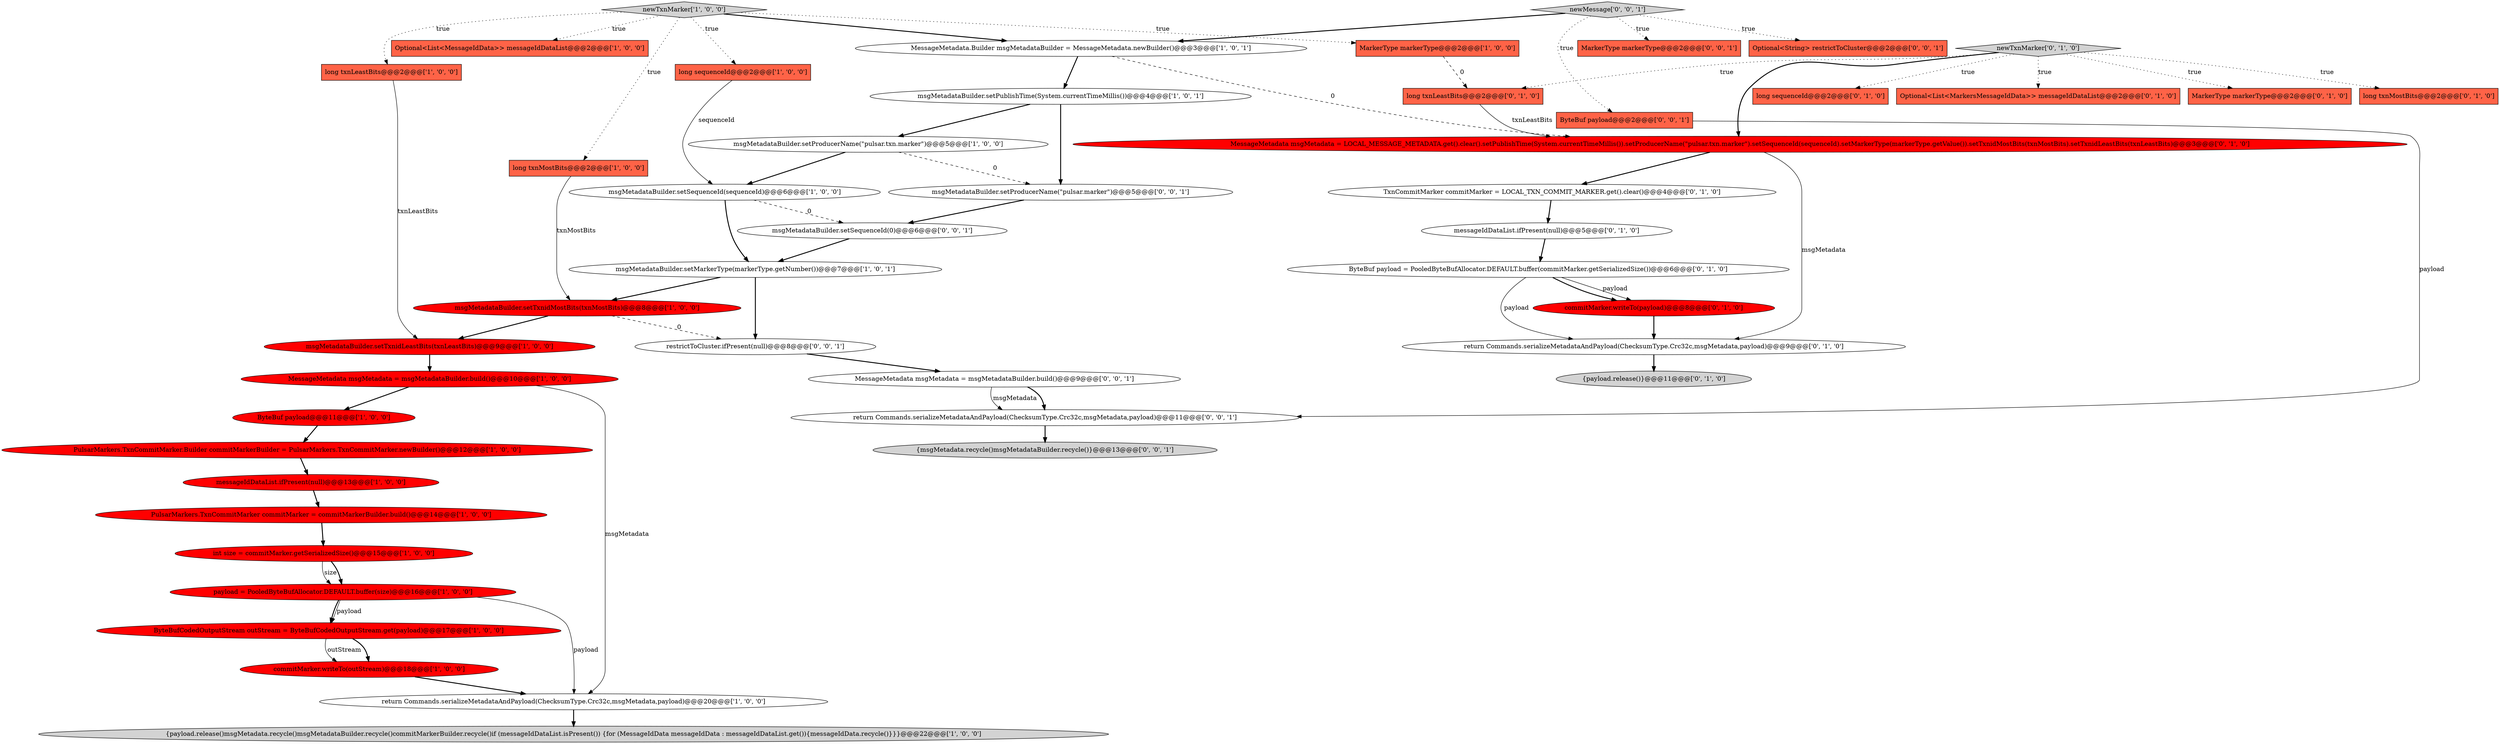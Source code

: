 digraph {
3 [style = filled, label = "{payload.release()msgMetadata.recycle()msgMetadataBuilder.recycle()commitMarkerBuilder.recycle()if (messageIdDataList.isPresent()) {for (MessageIdData messageIdData : messageIdDataList.get()){messageIdData.recycle()}}}@@@22@@@['1', '0', '0']", fillcolor = lightgray, shape = ellipse image = "AAA0AAABBB1BBB"];
16 [style = filled, label = "PulsarMarkers.TxnCommitMarker.Builder commitMarkerBuilder = PulsarMarkers.TxnCommitMarker.newBuilder()@@@12@@@['1', '0', '0']", fillcolor = red, shape = ellipse image = "AAA1AAABBB1BBB"];
2 [style = filled, label = "ByteBuf payload@@@11@@@['1', '0', '0']", fillcolor = red, shape = ellipse image = "AAA1AAABBB1BBB"];
0 [style = filled, label = "msgMetadataBuilder.setPublishTime(System.currentTimeMillis())@@@4@@@['1', '0', '1']", fillcolor = white, shape = ellipse image = "AAA0AAABBB1BBB"];
22 [style = filled, label = "int size = commitMarker.getSerializedSize()@@@15@@@['1', '0', '0']", fillcolor = red, shape = ellipse image = "AAA1AAABBB1BBB"];
23 [style = filled, label = "msgMetadataBuilder.setProducerName(\"pulsar.txn.marker\")@@@5@@@['1', '0', '0']", fillcolor = white, shape = ellipse image = "AAA0AAABBB1BBB"];
12 [style = filled, label = "Optional<List<MessageIdData>> messageIdDataList@@@2@@@['1', '0', '0']", fillcolor = tomato, shape = box image = "AAA0AAABBB1BBB"];
9 [style = filled, label = "MessageMetadata.Builder msgMetadataBuilder = MessageMetadata.newBuilder()@@@3@@@['1', '0', '1']", fillcolor = white, shape = ellipse image = "AAA0AAABBB1BBB"];
32 [style = filled, label = "MessageMetadata msgMetadata = LOCAL_MESSAGE_METADATA.get().clear().setPublishTime(System.currentTimeMillis()).setProducerName(\"pulsar.txn.marker\").setSequenceId(sequenceId).setMarkerType(markerType.getValue()).setTxnidMostBits(txnMostBits).setTxnidLeastBits(txnLeastBits)@@@3@@@['0', '1', '0']", fillcolor = red, shape = ellipse image = "AAA1AAABBB2BBB"];
39 [style = filled, label = "newMessage['0', '0', '1']", fillcolor = lightgray, shape = diamond image = "AAA0AAABBB3BBB"];
11 [style = filled, label = "ByteBufCodedOutputStream outStream = ByteBufCodedOutputStream.get(payload)@@@17@@@['1', '0', '0']", fillcolor = red, shape = ellipse image = "AAA1AAABBB1BBB"];
43 [style = filled, label = "MarkerType markerType@@@2@@@['0', '0', '1']", fillcolor = tomato, shape = box image = "AAA0AAABBB3BBB"];
4 [style = filled, label = "long sequenceId@@@2@@@['1', '0', '0']", fillcolor = tomato, shape = box image = "AAA0AAABBB1BBB"];
27 [style = filled, label = "long sequenceId@@@2@@@['0', '1', '0']", fillcolor = tomato, shape = box image = "AAA0AAABBB2BBB"];
13 [style = filled, label = "newTxnMarker['1', '0', '0']", fillcolor = lightgray, shape = diamond image = "AAA0AAABBB1BBB"];
30 [style = filled, label = "messageIdDataList.ifPresent(null)@@@5@@@['0', '1', '0']", fillcolor = white, shape = ellipse image = "AAA0AAABBB2BBB"];
19 [style = filled, label = "messageIdDataList.ifPresent(null)@@@13@@@['1', '0', '0']", fillcolor = red, shape = ellipse image = "AAA1AAABBB1BBB"];
8 [style = filled, label = "long txnLeastBits@@@2@@@['1', '0', '0']", fillcolor = tomato, shape = box image = "AAA0AAABBB1BBB"];
14 [style = filled, label = "msgMetadataBuilder.setTxnidMostBits(txnMostBits)@@@8@@@['1', '0', '0']", fillcolor = red, shape = ellipse image = "AAA1AAABBB1BBB"];
38 [style = filled, label = "restrictToCluster.ifPresent(null)@@@8@@@['0', '0', '1']", fillcolor = white, shape = ellipse image = "AAA0AAABBB3BBB"];
1 [style = filled, label = "msgMetadataBuilder.setSequenceId(sequenceId)@@@6@@@['1', '0', '0']", fillcolor = white, shape = ellipse image = "AAA0AAABBB1BBB"];
10 [style = filled, label = "PulsarMarkers.TxnCommitMarker commitMarker = commitMarkerBuilder.build()@@@14@@@['1', '0', '0']", fillcolor = red, shape = ellipse image = "AAA1AAABBB1BBB"];
24 [style = filled, label = "Optional<List<MarkersMessageIdData>> messageIdDataList@@@2@@@['0', '1', '0']", fillcolor = tomato, shape = box image = "AAA0AAABBB2BBB"];
26 [style = filled, label = "{payload.release()}@@@11@@@['0', '1', '0']", fillcolor = lightgray, shape = ellipse image = "AAA0AAABBB2BBB"];
20 [style = filled, label = "commitMarker.writeTo(outStream)@@@18@@@['1', '0', '0']", fillcolor = red, shape = ellipse image = "AAA1AAABBB1BBB"];
21 [style = filled, label = "MarkerType markerType@@@2@@@['1', '0', '0']", fillcolor = tomato, shape = box image = "AAA1AAABBB1BBB"];
34 [style = filled, label = "MarkerType markerType@@@2@@@['0', '1', '0']", fillcolor = tomato, shape = box image = "AAA0AAABBB2BBB"];
37 [style = filled, label = "msgMetadataBuilder.setProducerName(\"pulsar.marker\")@@@5@@@['0', '0', '1']", fillcolor = white, shape = ellipse image = "AAA0AAABBB3BBB"];
46 [style = filled, label = "msgMetadataBuilder.setSequenceId(0)@@@6@@@['0', '0', '1']", fillcolor = white, shape = ellipse image = "AAA0AAABBB3BBB"];
40 [style = filled, label = "return Commands.serializeMetadataAndPayload(ChecksumType.Crc32c,msgMetadata,payload)@@@11@@@['0', '0', '1']", fillcolor = white, shape = ellipse image = "AAA0AAABBB3BBB"];
7 [style = filled, label = "return Commands.serializeMetadataAndPayload(ChecksumType.Crc32c,msgMetadata,payload)@@@20@@@['1', '0', '0']", fillcolor = white, shape = ellipse image = "AAA0AAABBB1BBB"];
44 [style = filled, label = "MessageMetadata msgMetadata = msgMetadataBuilder.build()@@@9@@@['0', '0', '1']", fillcolor = white, shape = ellipse image = "AAA0AAABBB3BBB"];
31 [style = filled, label = "long txnMostBits@@@2@@@['0', '1', '0']", fillcolor = tomato, shape = box image = "AAA0AAABBB2BBB"];
45 [style = filled, label = "ByteBuf payload@@@2@@@['0', '0', '1']", fillcolor = tomato, shape = box image = "AAA0AAABBB3BBB"];
42 [style = filled, label = "Optional<String> restrictToCluster@@@2@@@['0', '0', '1']", fillcolor = tomato, shape = box image = "AAA0AAABBB3BBB"];
17 [style = filled, label = "payload = PooledByteBufAllocator.DEFAULT.buffer(size)@@@16@@@['1', '0', '0']", fillcolor = red, shape = ellipse image = "AAA1AAABBB1BBB"];
25 [style = filled, label = "newTxnMarker['0', '1', '0']", fillcolor = lightgray, shape = diamond image = "AAA0AAABBB2BBB"];
28 [style = filled, label = "TxnCommitMarker commitMarker = LOCAL_TXN_COMMIT_MARKER.get().clear()@@@4@@@['0', '1', '0']", fillcolor = white, shape = ellipse image = "AAA0AAABBB2BBB"];
29 [style = filled, label = "ByteBuf payload = PooledByteBufAllocator.DEFAULT.buffer(commitMarker.getSerializedSize())@@@6@@@['0', '1', '0']", fillcolor = white, shape = ellipse image = "AAA0AAABBB2BBB"];
6 [style = filled, label = "MessageMetadata msgMetadata = msgMetadataBuilder.build()@@@10@@@['1', '0', '0']", fillcolor = red, shape = ellipse image = "AAA1AAABBB1BBB"];
15 [style = filled, label = "msgMetadataBuilder.setTxnidLeastBits(txnLeastBits)@@@9@@@['1', '0', '0']", fillcolor = red, shape = ellipse image = "AAA1AAABBB1BBB"];
18 [style = filled, label = "long txnMostBits@@@2@@@['1', '0', '0']", fillcolor = tomato, shape = box image = "AAA0AAABBB1BBB"];
41 [style = filled, label = "{msgMetadata.recycle()msgMetadataBuilder.recycle()}@@@13@@@['0', '0', '1']", fillcolor = lightgray, shape = ellipse image = "AAA0AAABBB3BBB"];
36 [style = filled, label = "long txnLeastBits@@@2@@@['0', '1', '0']", fillcolor = tomato, shape = box image = "AAA1AAABBB2BBB"];
5 [style = filled, label = "msgMetadataBuilder.setMarkerType(markerType.getNumber())@@@7@@@['1', '0', '1']", fillcolor = white, shape = ellipse image = "AAA0AAABBB1BBB"];
33 [style = filled, label = "commitMarker.writeTo(payload)@@@8@@@['0', '1', '0']", fillcolor = red, shape = ellipse image = "AAA1AAABBB2BBB"];
35 [style = filled, label = "return Commands.serializeMetadataAndPayload(ChecksumType.Crc32c,msgMetadata,payload)@@@9@@@['0', '1', '0']", fillcolor = white, shape = ellipse image = "AAA0AAABBB2BBB"];
1->5 [style = bold, label=""];
10->22 [style = bold, label=""];
11->20 [style = bold, label=""];
13->18 [style = dotted, label="true"];
33->35 [style = bold, label=""];
9->0 [style = bold, label=""];
0->37 [style = bold, label=""];
8->15 [style = solid, label="txnLeastBits"];
28->30 [style = bold, label=""];
38->44 [style = bold, label=""];
13->12 [style = dotted, label="true"];
46->5 [style = bold, label=""];
39->9 [style = bold, label=""];
25->34 [style = dotted, label="true"];
25->31 [style = dotted, label="true"];
4->1 [style = solid, label="sequenceId"];
25->32 [style = bold, label=""];
44->40 [style = bold, label=""];
25->24 [style = dotted, label="true"];
19->10 [style = bold, label=""];
15->6 [style = bold, label=""];
17->11 [style = solid, label="payload"];
5->14 [style = bold, label=""];
39->43 [style = dotted, label="true"];
16->19 [style = bold, label=""];
45->40 [style = solid, label="payload"];
39->42 [style = dotted, label="true"];
5->38 [style = bold, label=""];
21->36 [style = dashed, label="0"];
17->11 [style = bold, label=""];
30->29 [style = bold, label=""];
7->3 [style = bold, label=""];
23->37 [style = dashed, label="0"];
9->32 [style = dashed, label="0"];
6->2 [style = bold, label=""];
6->7 [style = solid, label="msgMetadata"];
29->33 [style = bold, label=""];
0->23 [style = bold, label=""];
37->46 [style = bold, label=""];
13->21 [style = dotted, label="true"];
22->17 [style = solid, label="size"];
13->8 [style = dotted, label="true"];
1->46 [style = dashed, label="0"];
14->38 [style = dashed, label="0"];
17->7 [style = solid, label="payload"];
40->41 [style = bold, label=""];
25->36 [style = dotted, label="true"];
23->1 [style = bold, label=""];
22->17 [style = bold, label=""];
18->14 [style = solid, label="txnMostBits"];
44->40 [style = solid, label="msgMetadata"];
14->15 [style = bold, label=""];
13->9 [style = bold, label=""];
20->7 [style = bold, label=""];
25->27 [style = dotted, label="true"];
32->35 [style = solid, label="msgMetadata"];
32->28 [style = bold, label=""];
35->26 [style = bold, label=""];
39->45 [style = dotted, label="true"];
29->33 [style = solid, label="payload"];
29->35 [style = solid, label="payload"];
13->4 [style = dotted, label="true"];
11->20 [style = solid, label="outStream"];
36->32 [style = solid, label="txnLeastBits"];
2->16 [style = bold, label=""];
}
